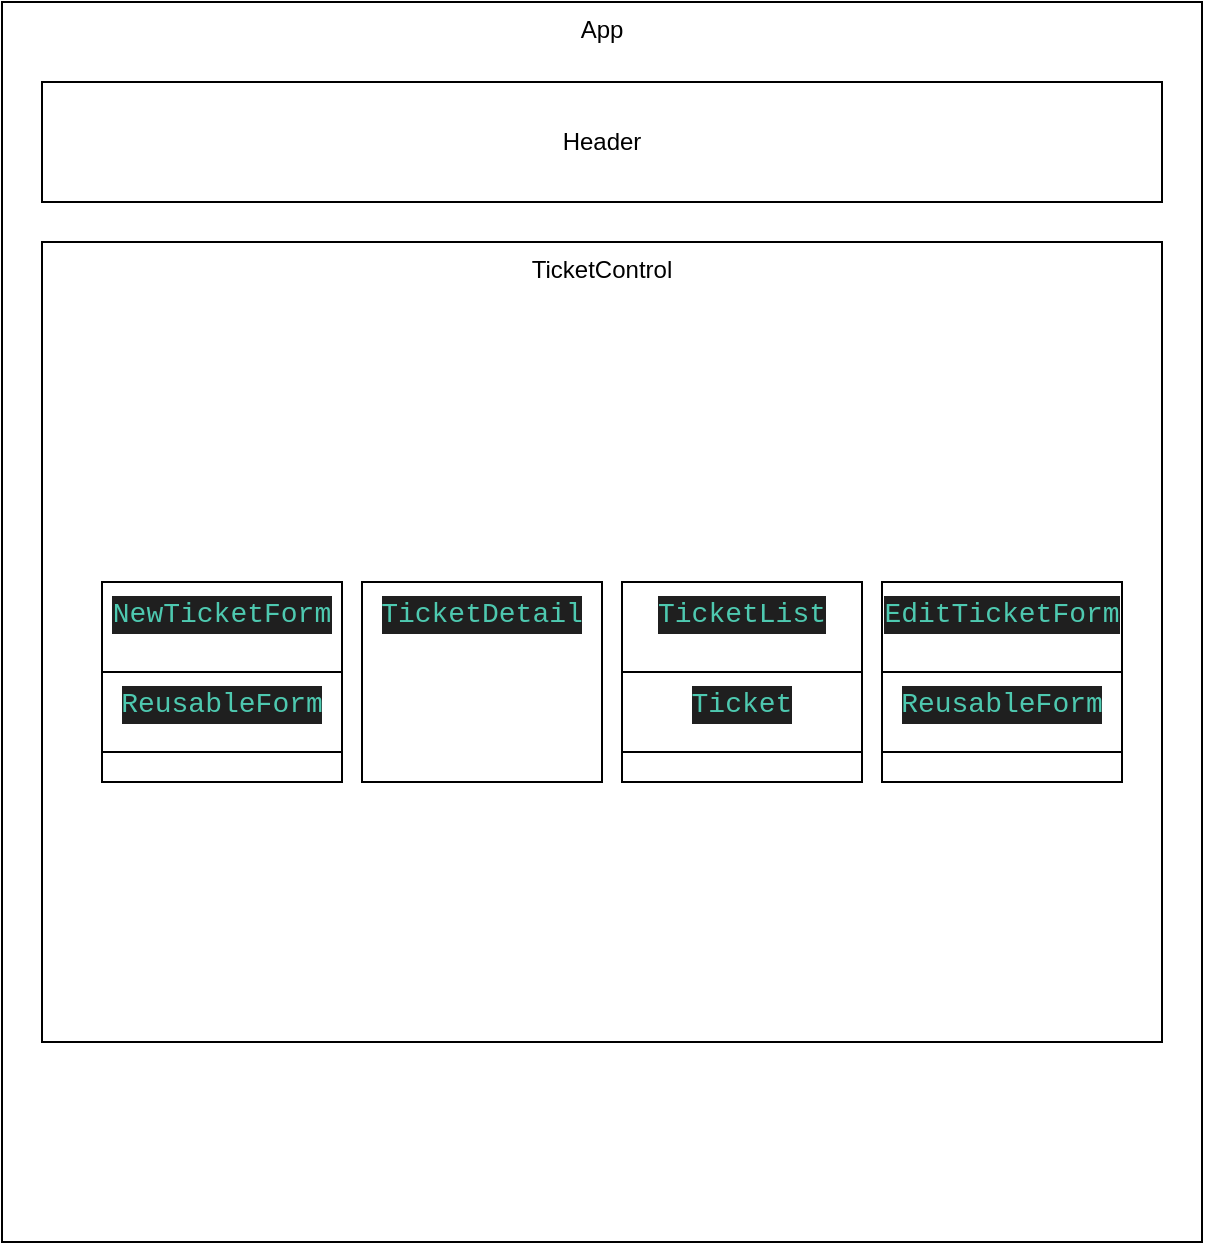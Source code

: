 <mxfile>
    <diagram id="w1g4MPtFDhZBwdmwwcgC" name="Page-1">
        <mxGraphModel dx="1286" dy="619" grid="1" gridSize="10" guides="1" tooltips="1" connect="1" arrows="1" fold="1" page="1" pageScale="1" pageWidth="850" pageHeight="1100" math="0" shadow="0">
            <root>
                <mxCell id="0"/>
                <mxCell id="1" parent="0"/>
                <mxCell id="2" value="App" style="rounded=0;whiteSpace=wrap;html=1;horizontal=1;verticalAlign=top;" parent="1" vertex="1">
                    <mxGeometry x="120" y="80" width="600" height="620" as="geometry"/>
                </mxCell>
                <mxCell id="3" value="Header" style="rounded=0;whiteSpace=wrap;html=1;" parent="1" vertex="1">
                    <mxGeometry x="140" y="120" width="560" height="60" as="geometry"/>
                </mxCell>
                <mxCell id="4" value="TicketControl" style="rounded=0;whiteSpace=wrap;html=1;verticalAlign=top;" parent="1" vertex="1">
                    <mxGeometry x="140" y="200" width="560" height="400" as="geometry"/>
                </mxCell>
                <mxCell id="12" value="&lt;div style=&quot;color: rgb(204, 204, 204); background-color: rgb(31, 31, 31); font-family: Consolas, &amp;quot;Courier New&amp;quot;, monospace; font-size: 14px; line-height: 19px;&quot;&gt;&lt;span style=&quot;color: #4ec9b0;&quot;&gt;EditTicketForm&lt;/span&gt;&lt;/div&gt;" style="whiteSpace=wrap;html=1;verticalAlign=top;" vertex="1" parent="1">
                    <mxGeometry x="560" y="370" width="120" height="100" as="geometry"/>
                </mxCell>
                <mxCell id="13" value="&lt;div style=&quot;color: rgb(204, 204, 204); background-color: rgb(31, 31, 31); font-family: Consolas, &amp;quot;Courier New&amp;quot;, monospace; font-size: 14px; line-height: 19px;&quot;&gt;&lt;div style=&quot;line-height: 19px;&quot;&gt;&lt;span style=&quot;color: #4ec9b0;&quot;&gt;TicketDetail&lt;/span&gt;&lt;/div&gt;&lt;/div&gt;" style="whiteSpace=wrap;html=1;verticalAlign=top;" vertex="1" parent="1">
                    <mxGeometry x="300" y="370" width="120" height="100" as="geometry"/>
                </mxCell>
                <mxCell id="14" value="&lt;div style=&quot;color: rgb(204, 204, 204); background-color: rgb(31, 31, 31); font-family: Consolas, &amp;quot;Courier New&amp;quot;, monospace; font-size: 14px; line-height: 19px;&quot;&gt;&lt;div style=&quot;line-height: 19px;&quot;&gt;&lt;span style=&quot;color: #4ec9b0;&quot;&gt;NewTicketForm&lt;/span&gt;&lt;/div&gt;&lt;/div&gt;" style="whiteSpace=wrap;html=1;verticalAlign=top;" vertex="1" parent="1">
                    <mxGeometry x="170" y="370" width="120" height="100" as="geometry"/>
                </mxCell>
                <mxCell id="15" value="&lt;div style=&quot;color: rgb(204, 204, 204); background-color: rgb(31, 31, 31); font-family: Consolas, &amp;quot;Courier New&amp;quot;, monospace; font-size: 14px; line-height: 19px;&quot;&gt;&lt;div style=&quot;line-height: 19px;&quot;&gt;&lt;div style=&quot;line-height: 19px;&quot;&gt;&lt;span style=&quot;color: #4ec9b0;&quot;&gt;TicketList&lt;/span&gt;&lt;/div&gt;&lt;/div&gt;&lt;/div&gt;" style="whiteSpace=wrap;html=1;verticalAlign=top;" vertex="1" parent="1">
                    <mxGeometry x="430" y="370" width="120" height="100" as="geometry"/>
                </mxCell>
                <mxCell id="16" value="&lt;div style=&quot;color: rgb(204, 204, 204); background-color: rgb(31, 31, 31); font-family: Consolas, &amp;quot;Courier New&amp;quot;, monospace; font-size: 14px; line-height: 19px;&quot;&gt;&lt;span style=&quot;color: #4ec9b0;&quot;&gt;ReusableForm&lt;/span&gt;&lt;/div&gt;" style="whiteSpace=wrap;html=1;verticalAlign=top;" vertex="1" parent="1">
                    <mxGeometry x="560" y="415" width="120" height="40" as="geometry"/>
                </mxCell>
                <mxCell id="17" value="&lt;div style=&quot;color: rgb(204, 204, 204); background-color: rgb(31, 31, 31); font-family: Consolas, &amp;quot;Courier New&amp;quot;, monospace; font-size: 14px; line-height: 19px;&quot;&gt;&lt;span style=&quot;color: #4ec9b0;&quot;&gt;ReusableForm&lt;/span&gt;&lt;/div&gt;" style="whiteSpace=wrap;html=1;verticalAlign=top;fontStyle=0" vertex="1" parent="1">
                    <mxGeometry x="170" y="415" width="120" height="40" as="geometry"/>
                </mxCell>
                <mxCell id="21" value="&lt;div style=&quot;color: rgb(204, 204, 204); background-color: rgb(31, 31, 31); font-family: Consolas, &amp;quot;Courier New&amp;quot;, monospace; font-size: 14px; line-height: 19px;&quot;&gt;&lt;span style=&quot;color: #4ec9b0;&quot;&gt;Ticket&lt;/span&gt;&lt;/div&gt;" style="whiteSpace=wrap;html=1;verticalAlign=top;" vertex="1" parent="1">
                    <mxGeometry x="430" y="415" width="120" height="40" as="geometry"/>
                </mxCell>
            </root>
        </mxGraphModel>
    </diagram>
</mxfile>